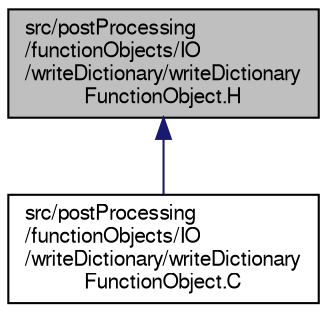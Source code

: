 digraph "src/postProcessing/functionObjects/IO/writeDictionary/writeDictionaryFunctionObject.H"
{
  bgcolor="transparent";
  edge [fontname="FreeSans",fontsize="10",labelfontname="FreeSans",labelfontsize="10"];
  node [fontname="FreeSans",fontsize="10",shape=record];
  Node1 [label="src/postProcessing\l/functionObjects/IO\l/writeDictionary/writeDictionary\lFunctionObject.H",height=0.2,width=0.4,color="black", fillcolor="grey75", style="filled" fontcolor="black"];
  Node1 -> Node2 [dir="back",color="midnightblue",fontsize="10",style="solid",fontname="FreeSans"];
  Node2 [label="src/postProcessing\l/functionObjects/IO\l/writeDictionary/writeDictionary\lFunctionObject.C",height=0.2,width=0.4,color="black",URL="$a08854.html"];
}
